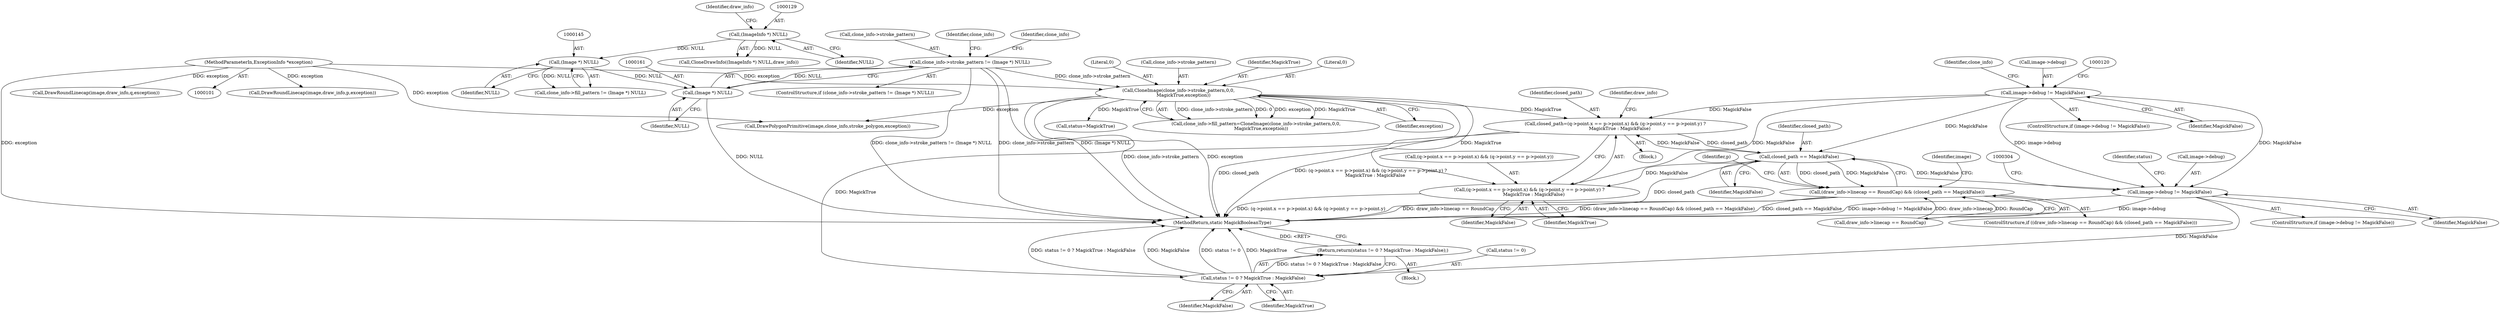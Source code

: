 digraph "0_ImageMagick_726812fa2fa7ce16bcf58f6e115f65427a1c0950_3@API" {
"1000244" [label="(Call,closed_path=(q->point.x == p->point.x) && (q->point.y == p->point.y) ?\n      MagickTrue : MagickFalse)"];
"1000167" [label="(Call,CloneImage(clone_info->stroke_pattern,0,0,\n       MagickTrue,exception))"];
"1000156" [label="(Call,clone_info->stroke_pattern != (Image *) NULL)"];
"1000160" [label="(Call,(Image *) NULL)"];
"1000144" [label="(Call,(Image *) NULL)"];
"1000128" [label="(Call,(ImageInfo *) NULL)"];
"1000105" [label="(MethodParameterIn,ExceptionInfo *exception)"];
"1000114" [label="(Call,image->debug != MagickFalse)"];
"1000279" [label="(Call,closed_path == MagickFalse)"];
"1000244" [label="(Call,closed_path=(q->point.x == p->point.x) && (q->point.y == p->point.y) ?\n      MagickTrue : MagickFalse)"];
"1000246" [label="(Call,(q->point.x == p->point.x) && (q->point.y == p->point.y) ?\n      MagickTrue : MagickFalse)"];
"1000273" [label="(Call,(draw_info->linecap == RoundCap) && (closed_path == MagickFalse))"];
"1000298" [label="(Call,image->debug != MagickFalse)"];
"1000310" [label="(Call,status != 0 ? MagickTrue : MagickFalse)"];
"1000309" [label="(Return,return(status != 0 ? MagickTrue : MagickFalse);)"];
"1000279" [label="(Call,closed_path == MagickFalse)"];
"1000126" [label="(Identifier,clone_info)"];
"1000316" [label="(MethodReturn,static MagickBooleanType)"];
"1000128" [label="(Call,(ImageInfo *) NULL)"];
"1000247" [label="(Call,(q->point.x == p->point.x) && (q->point.y == p->point.y))"];
"1000315" [label="(Identifier,MagickFalse)"];
"1000246" [label="(Call,(q->point.x == p->point.x) && (q->point.y == p->point.y) ?\n      MagickTrue : MagickFalse)"];
"1000281" [label="(Identifier,MagickFalse)"];
"1000314" [label="(Identifier,MagickTrue)"];
"1000311" [label="(Call,status != 0)"];
"1000273" [label="(Call,(draw_info->linecap == RoundCap) && (closed_path == MagickFalse))"];
"1000130" [label="(Identifier,NULL)"];
"1000194" [label="(Call,status=MagickTrue)"];
"1000167" [label="(Call,CloneImage(clone_info->stroke_pattern,0,0,\n       MagickTrue,exception))"];
"1000270" [label="(Identifier,MagickTrue)"];
"1000297" [label="(ControlStructure,if (image->debug != MagickFalse))"];
"1000155" [label="(ControlStructure,if (clone_info->stroke_pattern != (Image *) NULL))"];
"1000157" [label="(Call,clone_info->stroke_pattern)"];
"1000284" [label="(Identifier,image)"];
"1000171" [label="(Literal,0)"];
"1000140" [label="(Call,clone_info->fill_pattern != (Image *) NULL)"];
"1000165" [label="(Identifier,clone_info)"];
"1000113" [label="(ControlStructure,if (image->debug != MagickFalse))"];
"1000219" [label="(Call,DrawPolygonPrimitive(image,clone_info,stroke_polygon,exception))"];
"1000156" [label="(Call,clone_info->stroke_pattern != (Image *) NULL)"];
"1000118" [label="(Identifier,MagickFalse)"];
"1000271" [label="(Identifier,MagickFalse)"];
"1000309" [label="(Return,return(status != 0 ? MagickTrue : MagickFalse);)"];
"1000160" [label="(Call,(Image *) NULL)"];
"1000298" [label="(Call,image->debug != MagickFalse)"];
"1000312" [label="(Identifier,status)"];
"1000299" [label="(Call,image->debug)"];
"1000211" [label="(Block,)"];
"1000245" [label="(Identifier,closed_path)"];
"1000146" [label="(Identifier,NULL)"];
"1000178" [label="(Identifier,clone_info)"];
"1000131" [label="(Identifier,draw_info)"];
"1000207" [label="(Identifier,p)"];
"1000162" [label="(Identifier,NULL)"];
"1000127" [label="(Call,CloneDrawInfo((ImageInfo *) NULL,draw_info))"];
"1000168" [label="(Call,clone_info->stroke_pattern)"];
"1000163" [label="(Call,clone_info->fill_pattern=CloneImage(clone_info->stroke_pattern,0,0,\n       MagickTrue,exception))"];
"1000106" [label="(Block,)"];
"1000244" [label="(Call,closed_path=(q->point.x == p->point.x) && (q->point.y == p->point.y) ?\n      MagickTrue : MagickFalse)"];
"1000115" [label="(Call,image->debug)"];
"1000272" [label="(ControlStructure,if ((draw_info->linecap == RoundCap) && (closed_path == MagickFalse)))"];
"1000283" [label="(Call,DrawRoundLinecap(image,draw_info,p,exception))"];
"1000288" [label="(Call,DrawRoundLinecap(image,draw_info,q,exception))"];
"1000280" [label="(Identifier,closed_path)"];
"1000114" [label="(Call,image->debug != MagickFalse)"];
"1000174" [label="(Identifier,exception)"];
"1000274" [label="(Call,draw_info->linecap == RoundCap)"];
"1000276" [label="(Identifier,draw_info)"];
"1000173" [label="(Identifier,MagickTrue)"];
"1000105" [label="(MethodParameterIn,ExceptionInfo *exception)"];
"1000172" [label="(Literal,0)"];
"1000310" [label="(Call,status != 0 ? MagickTrue : MagickFalse)"];
"1000302" [label="(Identifier,MagickFalse)"];
"1000144" [label="(Call,(Image *) NULL)"];
"1000244" -> "1000211"  [label="AST: "];
"1000244" -> "1000246"  [label="CFG: "];
"1000245" -> "1000244"  [label="AST: "];
"1000246" -> "1000244"  [label="AST: "];
"1000276" -> "1000244"  [label="CFG: "];
"1000244" -> "1000316"  [label="DDG: closed_path"];
"1000244" -> "1000316"  [label="DDG: (q->point.x == p->point.x) && (q->point.y == p->point.y) ?\n      MagickTrue : MagickFalse"];
"1000167" -> "1000244"  [label="DDG: MagickTrue"];
"1000114" -> "1000244"  [label="DDG: MagickFalse"];
"1000279" -> "1000244"  [label="DDG: MagickFalse"];
"1000244" -> "1000279"  [label="DDG: closed_path"];
"1000167" -> "1000163"  [label="AST: "];
"1000167" -> "1000174"  [label="CFG: "];
"1000168" -> "1000167"  [label="AST: "];
"1000171" -> "1000167"  [label="AST: "];
"1000172" -> "1000167"  [label="AST: "];
"1000173" -> "1000167"  [label="AST: "];
"1000174" -> "1000167"  [label="AST: "];
"1000163" -> "1000167"  [label="CFG: "];
"1000167" -> "1000316"  [label="DDG: clone_info->stroke_pattern"];
"1000167" -> "1000316"  [label="DDG: exception"];
"1000167" -> "1000163"  [label="DDG: clone_info->stroke_pattern"];
"1000167" -> "1000163"  [label="DDG: 0"];
"1000167" -> "1000163"  [label="DDG: exception"];
"1000167" -> "1000163"  [label="DDG: MagickTrue"];
"1000156" -> "1000167"  [label="DDG: clone_info->stroke_pattern"];
"1000105" -> "1000167"  [label="DDG: exception"];
"1000167" -> "1000194"  [label="DDG: MagickTrue"];
"1000167" -> "1000219"  [label="DDG: exception"];
"1000167" -> "1000246"  [label="DDG: MagickTrue"];
"1000167" -> "1000310"  [label="DDG: MagickTrue"];
"1000156" -> "1000155"  [label="AST: "];
"1000156" -> "1000160"  [label="CFG: "];
"1000157" -> "1000156"  [label="AST: "];
"1000160" -> "1000156"  [label="AST: "];
"1000165" -> "1000156"  [label="CFG: "];
"1000178" -> "1000156"  [label="CFG: "];
"1000156" -> "1000316"  [label="DDG: clone_info->stroke_pattern"];
"1000156" -> "1000316"  [label="DDG: (Image *) NULL"];
"1000156" -> "1000316"  [label="DDG: clone_info->stroke_pattern != (Image *) NULL"];
"1000160" -> "1000156"  [label="DDG: NULL"];
"1000160" -> "1000162"  [label="CFG: "];
"1000161" -> "1000160"  [label="AST: "];
"1000162" -> "1000160"  [label="AST: "];
"1000160" -> "1000316"  [label="DDG: NULL"];
"1000144" -> "1000160"  [label="DDG: NULL"];
"1000144" -> "1000140"  [label="AST: "];
"1000144" -> "1000146"  [label="CFG: "];
"1000145" -> "1000144"  [label="AST: "];
"1000146" -> "1000144"  [label="AST: "];
"1000140" -> "1000144"  [label="CFG: "];
"1000144" -> "1000140"  [label="DDG: NULL"];
"1000128" -> "1000144"  [label="DDG: NULL"];
"1000128" -> "1000127"  [label="AST: "];
"1000128" -> "1000130"  [label="CFG: "];
"1000129" -> "1000128"  [label="AST: "];
"1000130" -> "1000128"  [label="AST: "];
"1000131" -> "1000128"  [label="CFG: "];
"1000128" -> "1000127"  [label="DDG: NULL"];
"1000105" -> "1000101"  [label="AST: "];
"1000105" -> "1000316"  [label="DDG: exception"];
"1000105" -> "1000219"  [label="DDG: exception"];
"1000105" -> "1000283"  [label="DDG: exception"];
"1000105" -> "1000288"  [label="DDG: exception"];
"1000114" -> "1000113"  [label="AST: "];
"1000114" -> "1000118"  [label="CFG: "];
"1000115" -> "1000114"  [label="AST: "];
"1000118" -> "1000114"  [label="AST: "];
"1000120" -> "1000114"  [label="CFG: "];
"1000126" -> "1000114"  [label="CFG: "];
"1000114" -> "1000246"  [label="DDG: MagickFalse"];
"1000114" -> "1000279"  [label="DDG: MagickFalse"];
"1000114" -> "1000298"  [label="DDG: image->debug"];
"1000114" -> "1000298"  [label="DDG: MagickFalse"];
"1000279" -> "1000273"  [label="AST: "];
"1000279" -> "1000281"  [label="CFG: "];
"1000280" -> "1000279"  [label="AST: "];
"1000281" -> "1000279"  [label="AST: "];
"1000273" -> "1000279"  [label="CFG: "];
"1000279" -> "1000316"  [label="DDG: closed_path"];
"1000279" -> "1000246"  [label="DDG: MagickFalse"];
"1000279" -> "1000273"  [label="DDG: closed_path"];
"1000279" -> "1000273"  [label="DDG: MagickFalse"];
"1000279" -> "1000298"  [label="DDG: MagickFalse"];
"1000246" -> "1000270"  [label="CFG: "];
"1000246" -> "1000271"  [label="CFG: "];
"1000247" -> "1000246"  [label="AST: "];
"1000270" -> "1000246"  [label="AST: "];
"1000271" -> "1000246"  [label="AST: "];
"1000246" -> "1000316"  [label="DDG: (q->point.x == p->point.x) && (q->point.y == p->point.y)"];
"1000273" -> "1000272"  [label="AST: "];
"1000273" -> "1000274"  [label="CFG: "];
"1000274" -> "1000273"  [label="AST: "];
"1000284" -> "1000273"  [label="CFG: "];
"1000207" -> "1000273"  [label="CFG: "];
"1000273" -> "1000316"  [label="DDG: draw_info->linecap == RoundCap"];
"1000273" -> "1000316"  [label="DDG: (draw_info->linecap == RoundCap) && (closed_path == MagickFalse)"];
"1000273" -> "1000316"  [label="DDG: closed_path == MagickFalse"];
"1000274" -> "1000273"  [label="DDG: draw_info->linecap"];
"1000274" -> "1000273"  [label="DDG: RoundCap"];
"1000298" -> "1000297"  [label="AST: "];
"1000298" -> "1000302"  [label="CFG: "];
"1000299" -> "1000298"  [label="AST: "];
"1000302" -> "1000298"  [label="AST: "];
"1000304" -> "1000298"  [label="CFG: "];
"1000312" -> "1000298"  [label="CFG: "];
"1000298" -> "1000316"  [label="DDG: image->debug != MagickFalse"];
"1000298" -> "1000316"  [label="DDG: image->debug"];
"1000298" -> "1000310"  [label="DDG: MagickFalse"];
"1000310" -> "1000309"  [label="AST: "];
"1000310" -> "1000314"  [label="CFG: "];
"1000310" -> "1000315"  [label="CFG: "];
"1000311" -> "1000310"  [label="AST: "];
"1000314" -> "1000310"  [label="AST: "];
"1000315" -> "1000310"  [label="AST: "];
"1000309" -> "1000310"  [label="CFG: "];
"1000310" -> "1000316"  [label="DDG: status != 0 ? MagickTrue : MagickFalse"];
"1000310" -> "1000316"  [label="DDG: MagickFalse"];
"1000310" -> "1000316"  [label="DDG: status != 0"];
"1000310" -> "1000316"  [label="DDG: MagickTrue"];
"1000310" -> "1000309"  [label="DDG: status != 0 ? MagickTrue : MagickFalse"];
"1000309" -> "1000106"  [label="AST: "];
"1000316" -> "1000309"  [label="CFG: "];
"1000309" -> "1000316"  [label="DDG: <RET>"];
}
